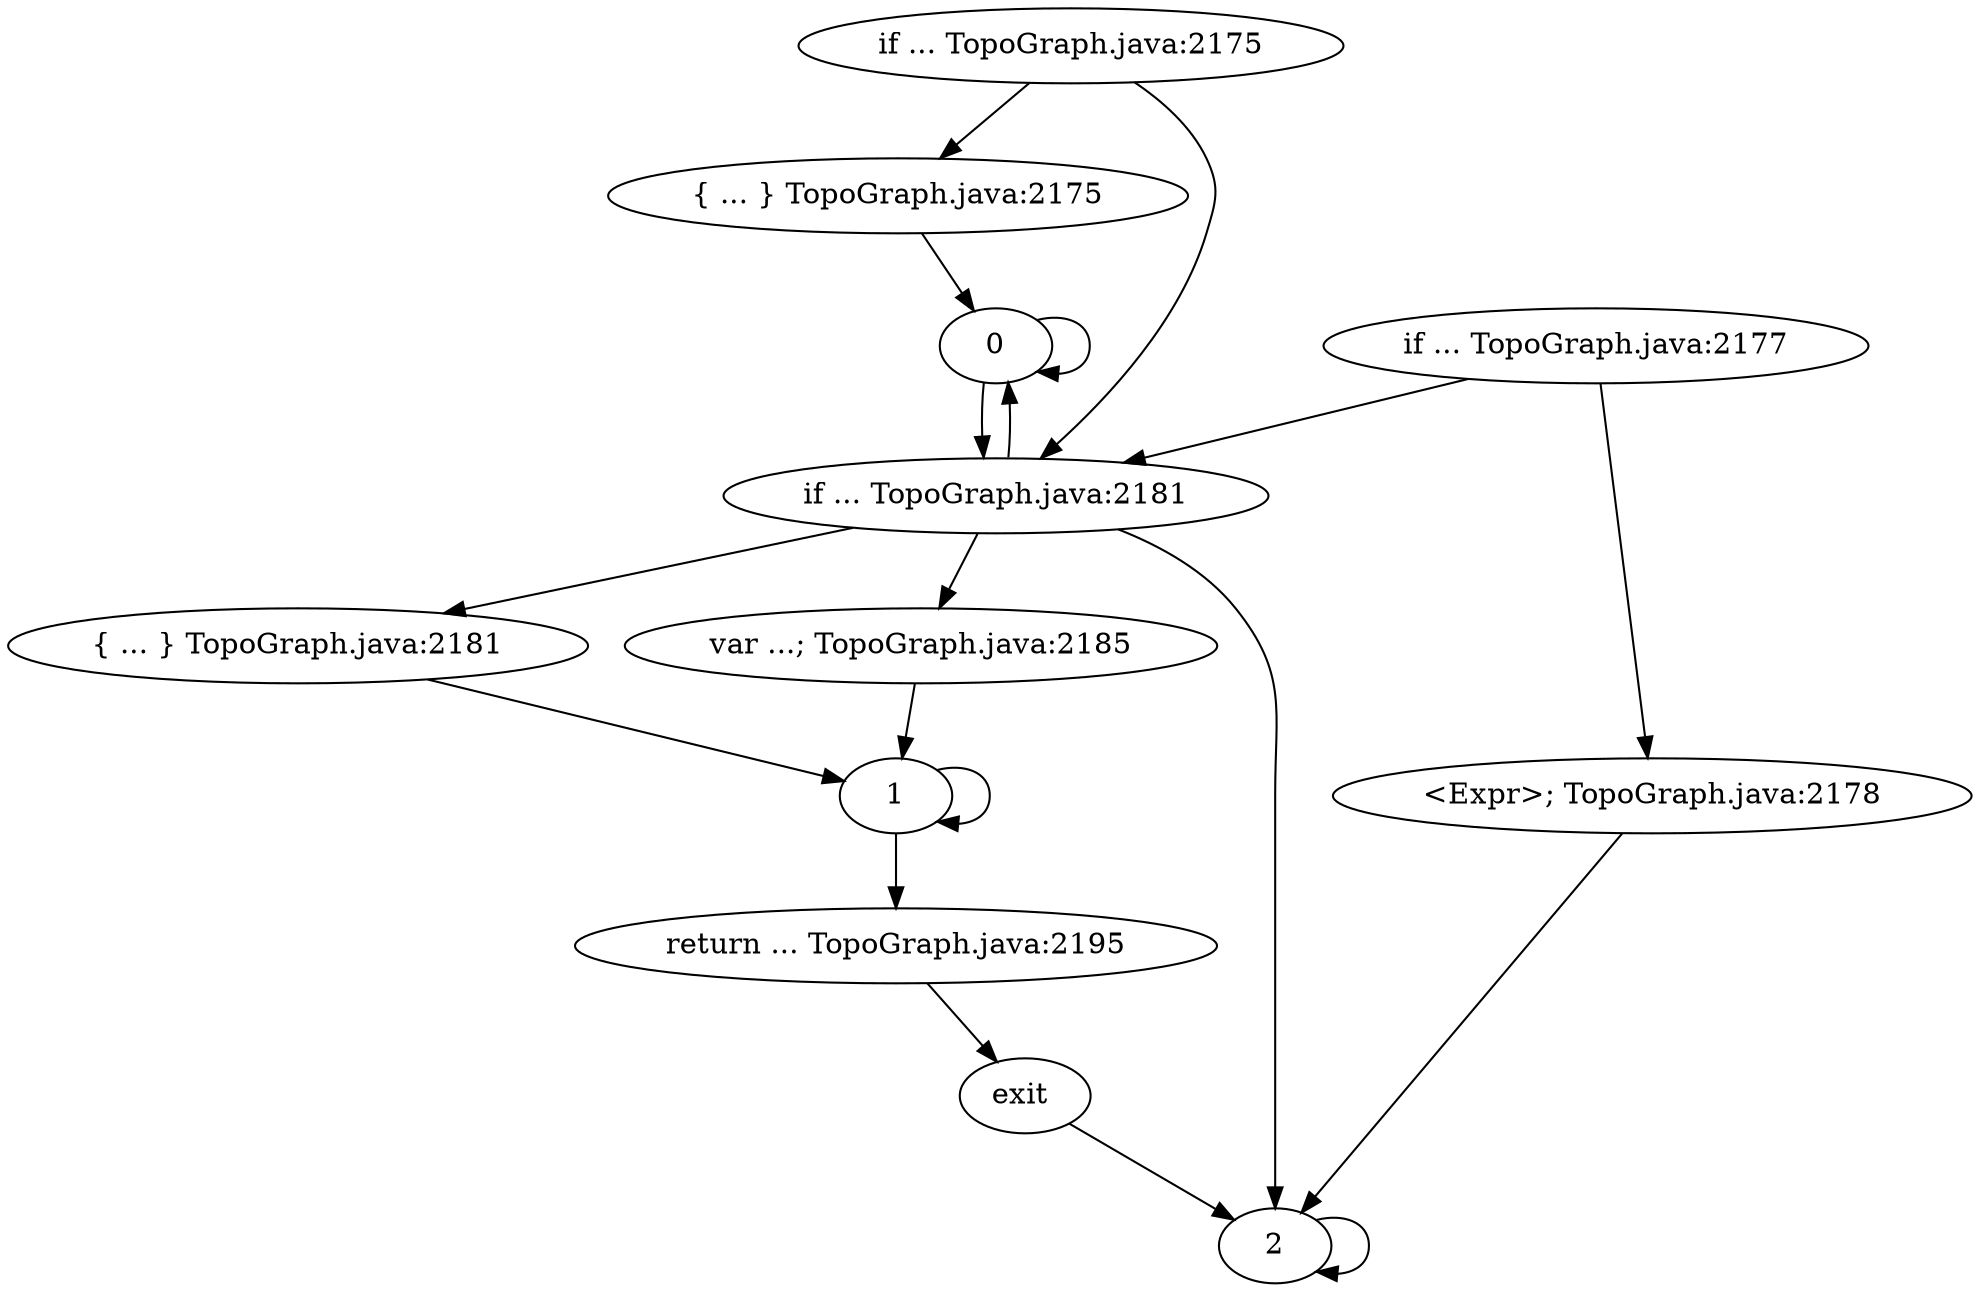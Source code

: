 strict digraph {"if ... TopoGraph.java:2175" -> "{ ... } TopoGraph.java:2175"
-> "0"
"if ... TopoGraph.java:2175" -> "if ... TopoGraph.java:2181"
-> "0"

-> "0"
->
"if ... TopoGraph.java:2181" -> "{ ... } TopoGraph.java:2181"
-> "1"
"if ... TopoGraph.java:2181" -> "var ...; TopoGraph.java:2185"
-> "1"

-> "1"
->
"return ... TopoGraph.java:2195" -> "exit "
-> "2"

-> "2"
"if ... TopoGraph.java:2177" -> "<Expr>; TopoGraph.java:2178"
-> "2"
"if ... TopoGraph.java:2177" -> "if ... TopoGraph.java:2181"
-> "2"

-> "2"
}